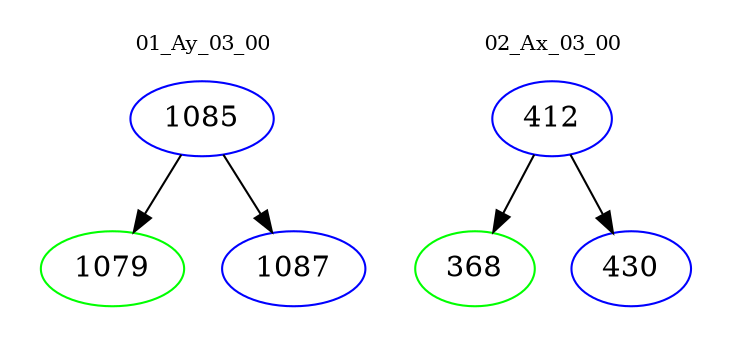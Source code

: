 digraph{
subgraph cluster_0 {
color = white
label = "01_Ay_03_00";
fontsize=10;
T0_1085 [label="1085", color="blue"]
T0_1085 -> T0_1079 [color="black"]
T0_1079 [label="1079", color="green"]
T0_1085 -> T0_1087 [color="black"]
T0_1087 [label="1087", color="blue"]
}
subgraph cluster_1 {
color = white
label = "02_Ax_03_00";
fontsize=10;
T1_412 [label="412", color="blue"]
T1_412 -> T1_368 [color="black"]
T1_368 [label="368", color="green"]
T1_412 -> T1_430 [color="black"]
T1_430 [label="430", color="blue"]
}
}
